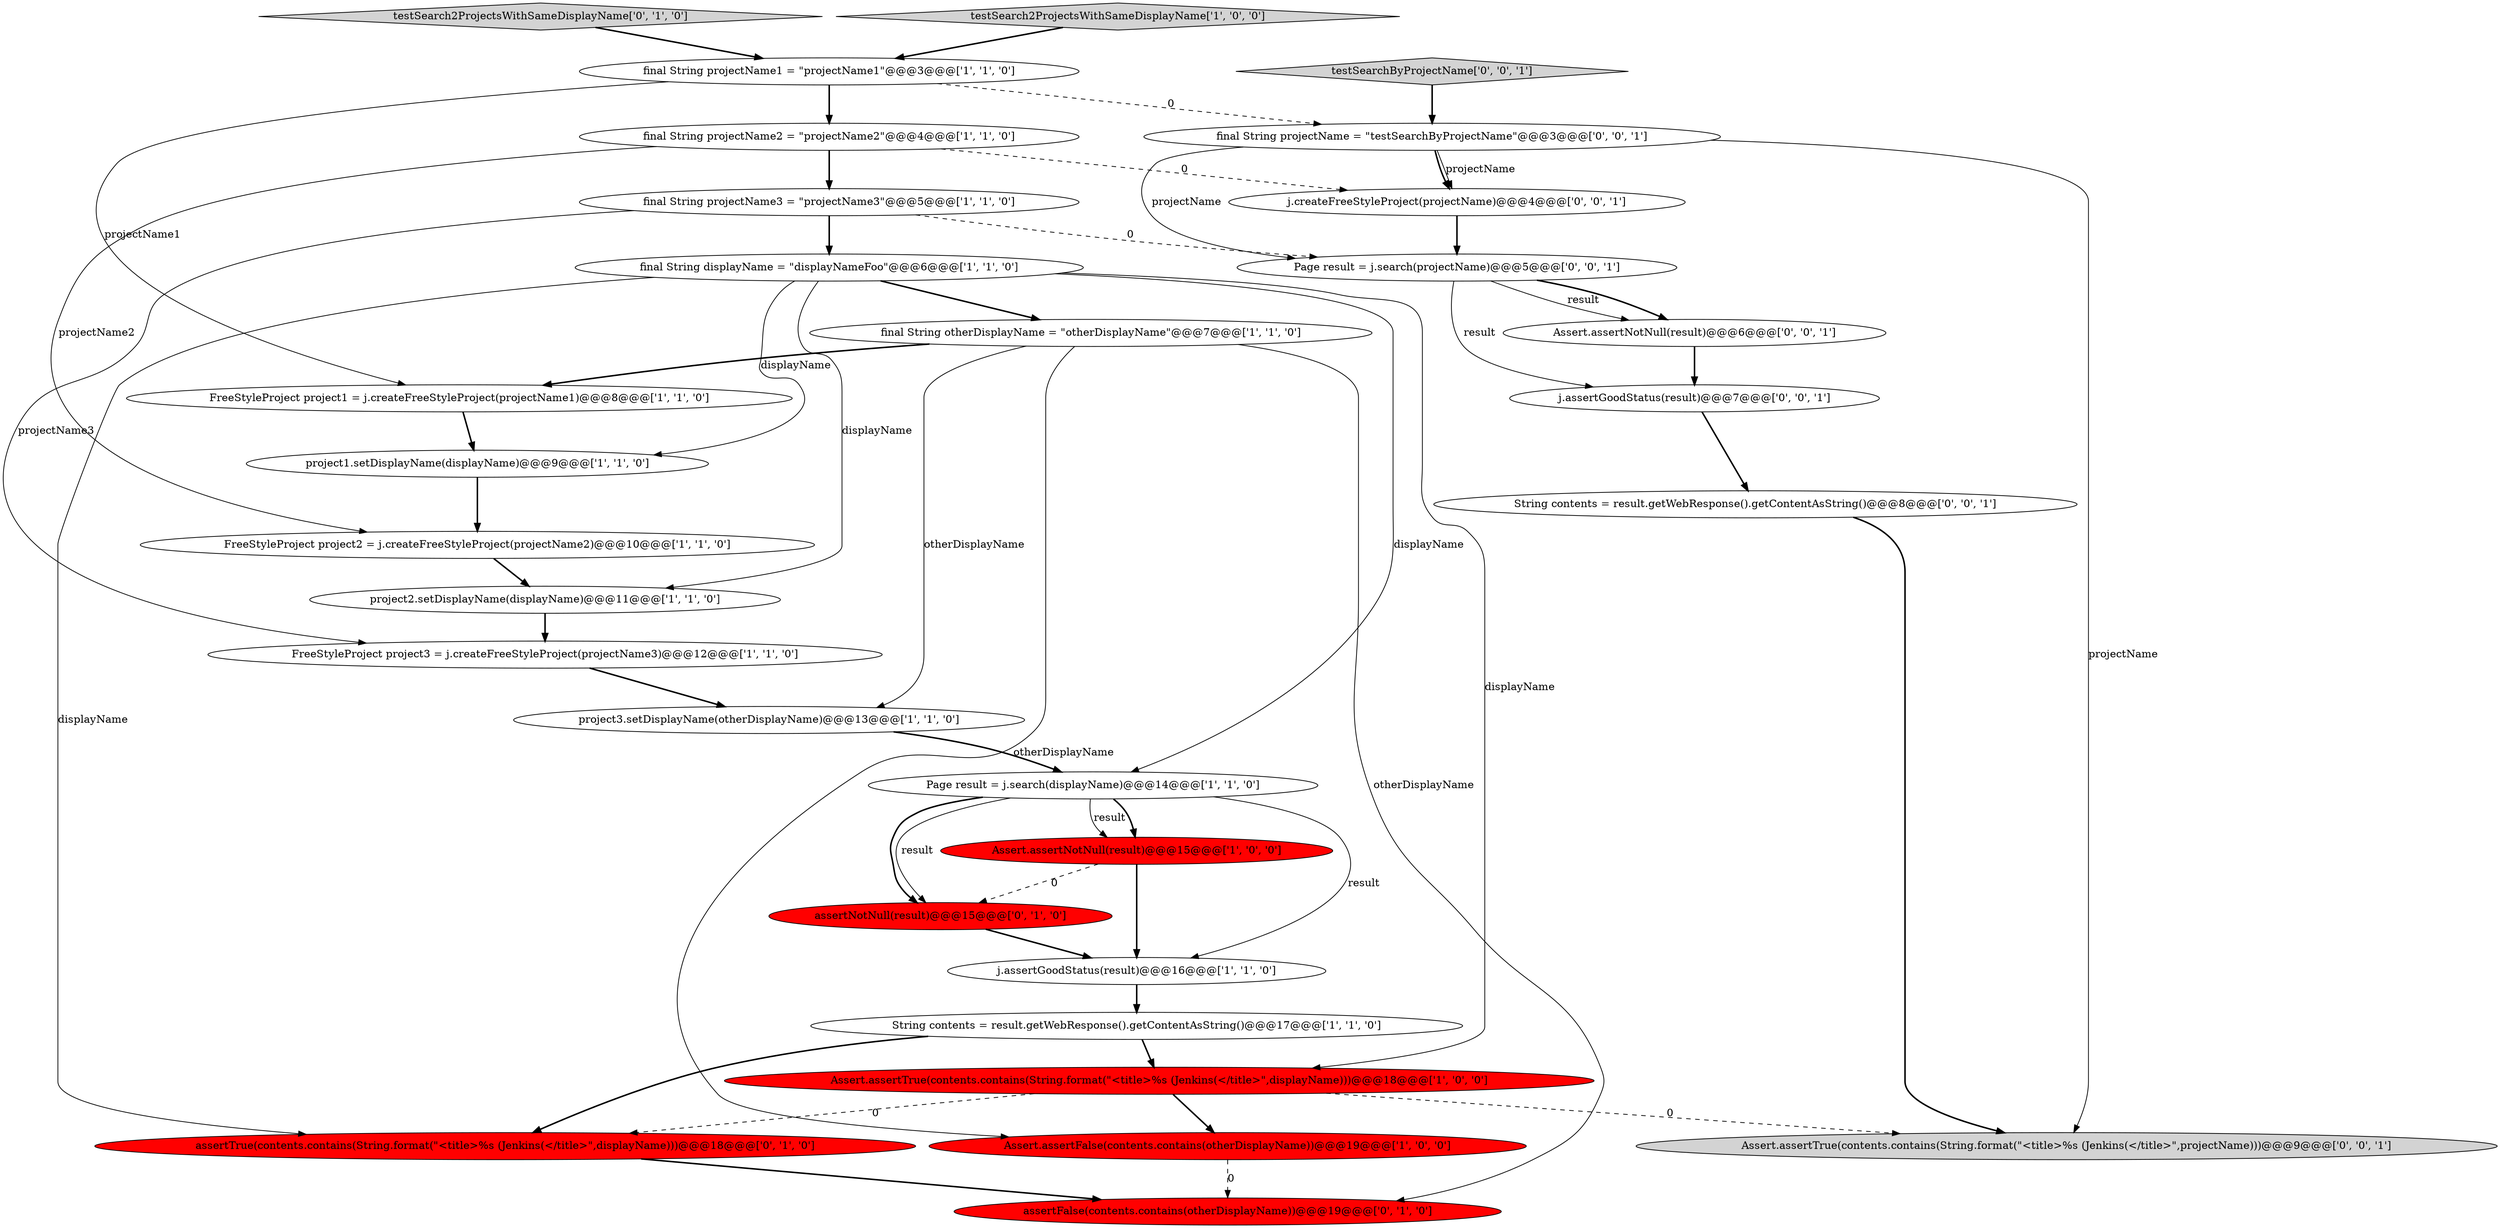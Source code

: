 digraph {
23 [style = filled, label = "final String projectName = \"testSearchByProjectName\"@@@3@@@['0', '0', '1']", fillcolor = white, shape = ellipse image = "AAA0AAABBB3BBB"];
17 [style = filled, label = "final String otherDisplayName = \"otherDisplayName\"@@@7@@@['1', '1', '0']", fillcolor = white, shape = ellipse image = "AAA0AAABBB1BBB"];
24 [style = filled, label = "j.createFreeStyleProject(projectName)@@@4@@@['0', '0', '1']", fillcolor = white, shape = ellipse image = "AAA0AAABBB3BBB"];
20 [style = filled, label = "testSearch2ProjectsWithSameDisplayName['0', '1', '0']", fillcolor = lightgray, shape = diamond image = "AAA0AAABBB2BBB"];
12 [style = filled, label = "project1.setDisplayName(displayName)@@@9@@@['1', '1', '0']", fillcolor = white, shape = ellipse image = "AAA0AAABBB1BBB"];
16 [style = filled, label = "final String projectName3 = \"projectName3\"@@@5@@@['1', '1', '0']", fillcolor = white, shape = ellipse image = "AAA0AAABBB1BBB"];
15 [style = filled, label = "final String projectName1 = \"projectName1\"@@@3@@@['1', '1', '0']", fillcolor = white, shape = ellipse image = "AAA0AAABBB1BBB"];
9 [style = filled, label = "j.assertGoodStatus(result)@@@16@@@['1', '1', '0']", fillcolor = white, shape = ellipse image = "AAA0AAABBB1BBB"];
4 [style = filled, label = "FreeStyleProject project1 = j.createFreeStyleProject(projectName1)@@@8@@@['1', '1', '0']", fillcolor = white, shape = ellipse image = "AAA0AAABBB1BBB"];
19 [style = filled, label = "assertFalse(contents.contains(otherDisplayName))@@@19@@@['0', '1', '0']", fillcolor = red, shape = ellipse image = "AAA1AAABBB2BBB"];
7 [style = filled, label = "FreeStyleProject project3 = j.createFreeStyleProject(projectName3)@@@12@@@['1', '1', '0']", fillcolor = white, shape = ellipse image = "AAA0AAABBB1BBB"];
5 [style = filled, label = "final String projectName2 = \"projectName2\"@@@4@@@['1', '1', '0']", fillcolor = white, shape = ellipse image = "AAA0AAABBB1BBB"];
6 [style = filled, label = "final String displayName = \"displayNameFoo\"@@@6@@@['1', '1', '0']", fillcolor = white, shape = ellipse image = "AAA0AAABBB1BBB"];
21 [style = filled, label = "assertTrue(contents.contains(String.format(\"<title>%s (Jenkins(</title>\",displayName)))@@@18@@@['0', '1', '0']", fillcolor = red, shape = ellipse image = "AAA1AAABBB2BBB"];
0 [style = filled, label = "Page result = j.search(displayName)@@@14@@@['1', '1', '0']", fillcolor = white, shape = ellipse image = "AAA0AAABBB1BBB"];
26 [style = filled, label = "Assert.assertNotNull(result)@@@6@@@['0', '0', '1']", fillcolor = white, shape = ellipse image = "AAA0AAABBB3BBB"];
3 [style = filled, label = "testSearch2ProjectsWithSameDisplayName['1', '0', '0']", fillcolor = lightgray, shape = diamond image = "AAA0AAABBB1BBB"];
1 [style = filled, label = "Assert.assertTrue(contents.contains(String.format(\"<title>%s (Jenkins(</title>\",displayName)))@@@18@@@['1', '0', '0']", fillcolor = red, shape = ellipse image = "AAA1AAABBB1BBB"];
11 [style = filled, label = "String contents = result.getWebResponse().getContentAsString()@@@17@@@['1', '1', '0']", fillcolor = white, shape = ellipse image = "AAA0AAABBB1BBB"];
25 [style = filled, label = "Page result = j.search(projectName)@@@5@@@['0', '0', '1']", fillcolor = white, shape = ellipse image = "AAA0AAABBB3BBB"];
29 [style = filled, label = "String contents = result.getWebResponse().getContentAsString()@@@8@@@['0', '0', '1']", fillcolor = white, shape = ellipse image = "AAA0AAABBB3BBB"];
28 [style = filled, label = "testSearchByProjectName['0', '0', '1']", fillcolor = lightgray, shape = diamond image = "AAA0AAABBB3BBB"];
18 [style = filled, label = "assertNotNull(result)@@@15@@@['0', '1', '0']", fillcolor = red, shape = ellipse image = "AAA1AAABBB2BBB"];
10 [style = filled, label = "FreeStyleProject project2 = j.createFreeStyleProject(projectName2)@@@10@@@['1', '1', '0']", fillcolor = white, shape = ellipse image = "AAA0AAABBB1BBB"];
8 [style = filled, label = "Assert.assertNotNull(result)@@@15@@@['1', '0', '0']", fillcolor = red, shape = ellipse image = "AAA1AAABBB1BBB"];
2 [style = filled, label = "project3.setDisplayName(otherDisplayName)@@@13@@@['1', '1', '0']", fillcolor = white, shape = ellipse image = "AAA0AAABBB1BBB"];
13 [style = filled, label = "project2.setDisplayName(displayName)@@@11@@@['1', '1', '0']", fillcolor = white, shape = ellipse image = "AAA0AAABBB1BBB"];
14 [style = filled, label = "Assert.assertFalse(contents.contains(otherDisplayName))@@@19@@@['1', '0', '0']", fillcolor = red, shape = ellipse image = "AAA1AAABBB1BBB"];
22 [style = filled, label = "Assert.assertTrue(contents.contains(String.format(\"<title>%s (Jenkins(</title>\",projectName)))@@@9@@@['0', '0', '1']", fillcolor = lightgray, shape = ellipse image = "AAA0AAABBB3BBB"];
27 [style = filled, label = "j.assertGoodStatus(result)@@@7@@@['0', '0', '1']", fillcolor = white, shape = ellipse image = "AAA0AAABBB3BBB"];
6->17 [style = bold, label=""];
15->23 [style = dashed, label="0"];
25->27 [style = solid, label="result"];
9->11 [style = bold, label=""];
21->19 [style = bold, label=""];
6->21 [style = solid, label="displayName"];
11->1 [style = bold, label=""];
17->14 [style = solid, label="otherDisplayName"];
25->26 [style = solid, label="result"];
16->25 [style = dashed, label="0"];
16->6 [style = bold, label=""];
11->21 [style = bold, label=""];
15->4 [style = solid, label="projectName1"];
5->24 [style = dashed, label="0"];
3->15 [style = bold, label=""];
1->21 [style = dashed, label="0"];
6->12 [style = solid, label="displayName"];
0->18 [style = solid, label="result"];
23->24 [style = solid, label="projectName"];
15->5 [style = bold, label=""];
1->22 [style = dashed, label="0"];
0->9 [style = solid, label="result"];
5->16 [style = bold, label=""];
26->27 [style = bold, label=""];
16->7 [style = solid, label="projectName3"];
23->24 [style = bold, label=""];
12->10 [style = bold, label=""];
2->0 [style = bold, label=""];
6->13 [style = solid, label="displayName"];
6->0 [style = solid, label="displayName"];
17->19 [style = solid, label="otherDisplayName"];
0->8 [style = solid, label="result"];
10->13 [style = bold, label=""];
6->1 [style = solid, label="displayName"];
28->23 [style = bold, label=""];
13->7 [style = bold, label=""];
7->2 [style = bold, label=""];
24->25 [style = bold, label=""];
23->22 [style = solid, label="projectName"];
25->26 [style = bold, label=""];
0->8 [style = bold, label=""];
18->9 [style = bold, label=""];
8->9 [style = bold, label=""];
4->12 [style = bold, label=""];
0->18 [style = bold, label=""];
8->18 [style = dashed, label="0"];
1->14 [style = bold, label=""];
14->19 [style = dashed, label="0"];
29->22 [style = bold, label=""];
27->29 [style = bold, label=""];
5->10 [style = solid, label="projectName2"];
20->15 [style = bold, label=""];
17->4 [style = bold, label=""];
23->25 [style = solid, label="projectName"];
17->2 [style = solid, label="otherDisplayName"];
}
